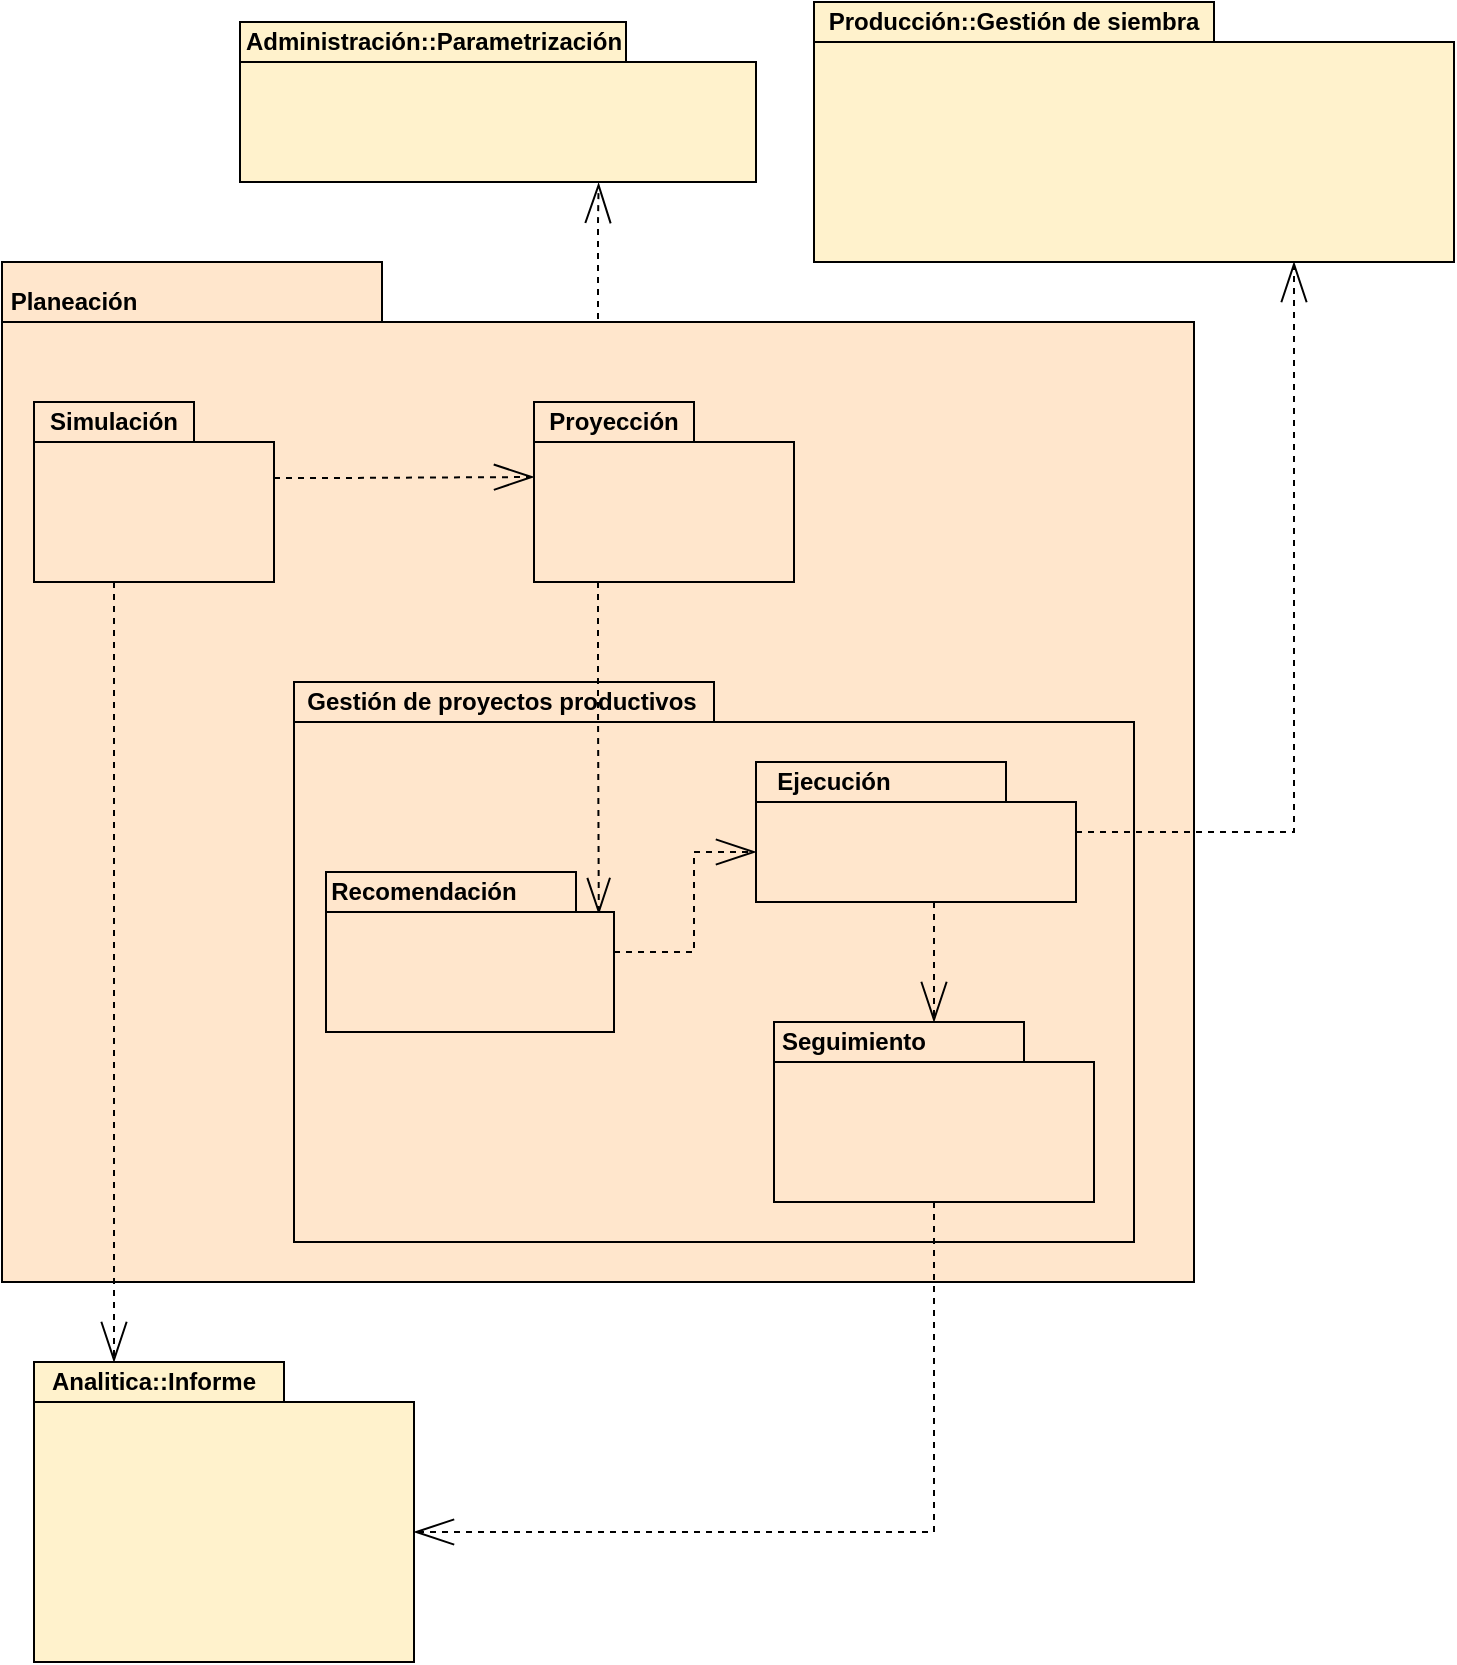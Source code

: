 <mxfile version="13.6.3" type="device"><diagram id="fLBcxn-j_RPU8e3TWuvD" name="Page-1"><mxGraphModel dx="1673" dy="876" grid="1" gridSize="10" guides="1" tooltips="1" connect="1" arrows="1" fold="1" page="1" pageScale="1" pageWidth="827" pageHeight="1169" math="0" shadow="0"><root><mxCell id="0"/><mxCell id="1" parent="0"/><mxCell id="dquQo4fWk7v9dXAM-tEc-13" style="edgeStyle=orthogonalEdgeStyle;rounded=0;orthogonalLoop=1;jettySize=auto;html=1;entryX=0.695;entryY=1.006;entryDx=0;entryDy=0;entryPerimeter=0;dashed=1;endArrow=openThin;endFill=0;endSize=18;exitX=0.5;exitY=0.056;exitDx=0;exitDy=0;exitPerimeter=0;" edge="1" parent="1" source="EKfm9BjhWMqB4qdUTHrJ-1" target="v3sYmG72zawWcHdoVxbZ-8"><mxGeometry relative="1" as="geometry"/></mxCell><mxCell id="EKfm9BjhWMqB4qdUTHrJ-1" value="" style="shape=folder;fontStyle=1;spacingTop=10;tabWidth=190;tabHeight=30;tabPosition=left;html=1;align=left;fillColor=#ffe6cc;" parent="1" vertex="1"><mxGeometry x="64" y="320" width="596" height="510" as="geometry"/></mxCell><mxCell id="v3sYmG72zawWcHdoVxbZ-2" value="" style="shape=folder;fontStyle=1;spacingTop=10;tabWidth=210;tabHeight=20;tabPosition=left;html=1;align=left;fillColor=#ffe6cc;" parent="1" vertex="1"><mxGeometry x="210" y="530" width="420" height="280" as="geometry"/></mxCell><mxCell id="EKfm9BjhWMqB4qdUTHrJ-2" value="&lt;b&gt;Planeación&lt;/b&gt;" style="text;html=1;strokeColor=none;fillColor=none;align=center;verticalAlign=middle;whiteSpace=wrap;rounded=0;" parent="1" vertex="1"><mxGeometry x="80" y="330" width="40" height="20" as="geometry"/></mxCell><mxCell id="dquQo4fWk7v9dXAM-tEc-12" style="edgeStyle=orthogonalEdgeStyle;rounded=0;orthogonalLoop=1;jettySize=auto;html=1;dashed=1;endArrow=openThin;endFill=0;endSize=18;" edge="1" parent="1" source="EKfm9BjhWMqB4qdUTHrJ-4" target="EKfm9BjhWMqB4qdUTHrJ-12"><mxGeometry relative="1" as="geometry"><Array as="points"><mxPoint x="120" y="710"/><mxPoint x="120" y="710"/></Array></mxGeometry></mxCell><mxCell id="dquQo4fWk7v9dXAM-tEc-16" style="edgeStyle=orthogonalEdgeStyle;rounded=0;orthogonalLoop=1;jettySize=auto;html=1;entryX=0;entryY=0;entryDx=0;entryDy=37.5;entryPerimeter=0;dashed=1;endArrow=openThin;endFill=0;endSize=18;" edge="1" parent="1" source="EKfm9BjhWMqB4qdUTHrJ-4" target="EKfm9BjhWMqB4qdUTHrJ-7"><mxGeometry relative="1" as="geometry"><Array as="points"><mxPoint x="230" y="428"/><mxPoint x="230" y="428"/></Array></mxGeometry></mxCell><mxCell id="EKfm9BjhWMqB4qdUTHrJ-4" value="" style="shape=folder;fontStyle=1;spacingTop=10;tabWidth=80;tabHeight=20;tabPosition=left;html=1;align=left;fillColor=#ffe6cc;" parent="1" vertex="1"><mxGeometry x="80" y="390" width="120" height="90" as="geometry"/></mxCell><mxCell id="EKfm9BjhWMqB4qdUTHrJ-5" value="&lt;b&gt;Simulación&lt;/b&gt;" style="text;html=1;strokeColor=none;fillColor=none;align=center;verticalAlign=middle;whiteSpace=wrap;rounded=0;" parent="1" vertex="1"><mxGeometry x="100" y="390" width="40" height="20" as="geometry"/></mxCell><mxCell id="EKfm9BjhWMqB4qdUTHrJ-6" style="edgeStyle=orthogonalEdgeStyle;rounded=0;orthogonalLoop=1;jettySize=auto;html=1;dashed=1;endArrow=openThin;endFill=0;endSize=16;strokeWidth=1;entryX=0.96;entryY=1.05;entryDx=0;entryDy=0;entryPerimeter=0;" parent="1" source="EKfm9BjhWMqB4qdUTHrJ-7" target="DLET5g1RkdrkH_dqgi8l-3" edge="1"><mxGeometry relative="1" as="geometry"><Array as="points"><mxPoint x="362" y="540"/><mxPoint x="362" y="540"/></Array><mxPoint x="505" y="585.059" as="targetPoint"/></mxGeometry></mxCell><mxCell id="EKfm9BjhWMqB4qdUTHrJ-7" value="" style="shape=folder;fontStyle=1;spacingTop=10;tabWidth=80;tabHeight=20;tabPosition=left;html=1;align=left;fillColor=#ffe6cc;" parent="1" vertex="1"><mxGeometry x="330" y="390" width="130" height="90" as="geometry"/></mxCell><mxCell id="EKfm9BjhWMqB4qdUTHrJ-8" value="&lt;b&gt;Proyección&lt;/b&gt;" style="text;html=1;strokeColor=none;fillColor=none;align=center;verticalAlign=middle;whiteSpace=wrap;rounded=0;" parent="1" vertex="1"><mxGeometry x="350" y="390" width="40" height="20" as="geometry"/></mxCell><mxCell id="dquQo4fWk7v9dXAM-tEc-6" style="edgeStyle=orthogonalEdgeStyle;rounded=0;orthogonalLoop=1;jettySize=auto;html=1;entryX=0;entryY=0;entryDx=0;entryDy=45;entryPerimeter=0;dashed=1;endArrow=openThin;endFill=0;endSize=18;" edge="1" parent="1" source="EKfm9BjhWMqB4qdUTHrJ-9" target="v3sYmG72zawWcHdoVxbZ-4"><mxGeometry relative="1" as="geometry"><Array as="points"><mxPoint x="410" y="665"/><mxPoint x="410" y="615"/></Array></mxGeometry></mxCell><mxCell id="EKfm9BjhWMqB4qdUTHrJ-9" value="" style="shape=folder;fontStyle=1;spacingTop=10;tabWidth=125;tabHeight=20;tabPosition=left;html=1;align=left;fillColor=#ffe6cc;" parent="1" vertex="1"><mxGeometry x="226" y="625" width="144" height="80" as="geometry"/></mxCell><mxCell id="EKfm9BjhWMqB4qdUTHrJ-11" value="" style="shape=folder;fontStyle=1;spacingTop=10;tabWidth=125;tabHeight=20;tabPosition=left;html=1;align=left;fillColor=#fff2cc;" parent="1" vertex="1"><mxGeometry x="80" y="870" width="190" height="150" as="geometry"/></mxCell><mxCell id="EKfm9BjhWMqB4qdUTHrJ-12" value="&lt;b&gt;Analitica::Informe&lt;/b&gt;" style="text;html=1;strokeColor=none;fillColor=none;align=center;verticalAlign=middle;whiteSpace=wrap;rounded=0;" parent="1" vertex="1"><mxGeometry x="120" y="870" width="40" height="20" as="geometry"/></mxCell><mxCell id="dquQo4fWk7v9dXAM-tEc-5" style="edgeStyle=orthogonalEdgeStyle;rounded=0;orthogonalLoop=1;jettySize=auto;html=1;dashed=1;endArrow=openThin;endFill=0;endSize=18;" edge="1" parent="1" source="v3sYmG72zawWcHdoVxbZ-4" target="v3sYmG72zawWcHdoVxbZ-6"><mxGeometry relative="1" as="geometry"><Array as="points"><mxPoint x="530" y="660"/><mxPoint x="530" y="660"/></Array></mxGeometry></mxCell><mxCell id="dquQo4fWk7v9dXAM-tEc-11" style="edgeStyle=orthogonalEdgeStyle;rounded=0;orthogonalLoop=1;jettySize=auto;html=1;entryX=0.75;entryY=1;entryDx=0;entryDy=0;entryPerimeter=0;dashed=1;endArrow=openThin;endFill=0;endSize=18;" edge="1" parent="1" source="v3sYmG72zawWcHdoVxbZ-4" target="dquQo4fWk7v9dXAM-tEc-7"><mxGeometry relative="1" as="geometry"><Array as="points"><mxPoint x="710" y="605"/></Array></mxGeometry></mxCell><mxCell id="v3sYmG72zawWcHdoVxbZ-4" value="" style="shape=folder;fontStyle=1;spacingTop=10;tabWidth=125;tabHeight=20;tabPosition=left;html=1;align=left;fillColor=#ffe6cc;" parent="1" vertex="1"><mxGeometry x="441" y="570" width="160" height="70" as="geometry"/></mxCell><mxCell id="v3sYmG72zawWcHdoVxbZ-6" value="" style="shape=folder;fontStyle=1;spacingTop=10;tabWidth=125;tabHeight=20;tabPosition=left;html=1;align=left;fillColor=#ffe6cc;" parent="1" vertex="1"><mxGeometry x="450" y="700" width="160" height="90" as="geometry"/></mxCell><mxCell id="v3sYmG72zawWcHdoVxbZ-8" value="" style="shape=folder;fontStyle=1;spacingTop=10;tabWidth=193;tabHeight=20;tabPosition=left;html=1;align=left;fillColor=#fff2cc;" parent="1" vertex="1"><mxGeometry x="183" y="200" width="258" height="80" as="geometry"/></mxCell><mxCell id="v3sYmG72zawWcHdoVxbZ-9" value="&lt;b&gt;Administración::Parametrización&lt;/b&gt;" style="text;html=1;strokeColor=none;fillColor=none;align=center;verticalAlign=middle;whiteSpace=wrap;rounded=0;" parent="1" vertex="1"><mxGeometry x="260" y="200" width="40" height="20" as="geometry"/></mxCell><mxCell id="DLET5g1RkdrkH_dqgi8l-2" value="&lt;b style=&quot;font-family: &amp;#34;helvetica&amp;#34;&quot;&gt;Gestión de proyectos productivos&lt;/b&gt;" style="text;html=1;strokeColor=none;fillColor=none;align=center;verticalAlign=middle;whiteSpace=wrap;rounded=0;" parent="1" vertex="1"><mxGeometry x="214" y="530" width="200" height="20" as="geometry"/></mxCell><mxCell id="DLET5g1RkdrkH_dqgi8l-3" value="&lt;b style=&quot;font-family: &amp;#34;helvetica&amp;#34;&quot;&gt;Recomendación&lt;/b&gt;" style="text;html=1;strokeColor=none;fillColor=none;align=center;verticalAlign=middle;whiteSpace=wrap;rounded=0;" parent="1" vertex="1"><mxGeometry x="180" y="625" width="190" height="20" as="geometry"/></mxCell><mxCell id="DLET5g1RkdrkH_dqgi8l-5" value="&lt;b style=&quot;font-family: &amp;#34;helvetica&amp;#34;&quot;&gt;Ejecución&lt;/b&gt;" style="text;html=1;strokeColor=none;fillColor=none;align=center;verticalAlign=middle;whiteSpace=wrap;rounded=0;" parent="1" vertex="1"><mxGeometry x="380" y="570" width="200" height="20" as="geometry"/></mxCell><mxCell id="DLET5g1RkdrkH_dqgi8l-6" value="&lt;b style=&quot;font-family: &amp;#34;helvetica&amp;#34;&quot;&gt;Seguimiento&lt;/b&gt;" style="text;html=1;strokeColor=none;fillColor=none;align=center;verticalAlign=middle;whiteSpace=wrap;rounded=0;" parent="1" vertex="1"><mxGeometry x="390" y="700" width="200" height="20" as="geometry"/></mxCell><mxCell id="dquQo4fWk7v9dXAM-tEc-7" value="" style="shape=folder;fontStyle=1;spacingTop=10;tabWidth=200;tabHeight=20;tabPosition=left;html=1;align=left;fillColor=#fff2cc;" vertex="1" parent="1"><mxGeometry x="470" y="190" width="320" height="130" as="geometry"/></mxCell><mxCell id="dquQo4fWk7v9dXAM-tEc-8" value="&lt;font face=&quot;helvetica&quot;&gt;&lt;b&gt;Producción::Gestión de siembra&lt;/b&gt;&lt;/font&gt;" style="text;html=1;strokeColor=none;fillColor=none;align=center;verticalAlign=middle;whiteSpace=wrap;rounded=0;" vertex="1" parent="1"><mxGeometry x="430" y="190" width="280" height="20" as="geometry"/></mxCell><mxCell id="dquQo4fWk7v9dXAM-tEc-2" style="edgeStyle=orthogonalEdgeStyle;rounded=0;orthogonalLoop=1;jettySize=auto;html=1;entryX=0;entryY=0;entryDx=190;entryDy=85;entryPerimeter=0;dashed=1;endArrow=openThin;endFill=0;endSize=18;exitX=0.5;exitY=1;exitDx=0;exitDy=0;exitPerimeter=0;" edge="1" parent="1" source="v3sYmG72zawWcHdoVxbZ-6" target="EKfm9BjhWMqB4qdUTHrJ-11"><mxGeometry relative="1" as="geometry"><mxPoint x="570" y="960" as="sourcePoint"/><Array as="points"><mxPoint x="530" y="955"/></Array></mxGeometry></mxCell></root></mxGraphModel></diagram></mxfile>